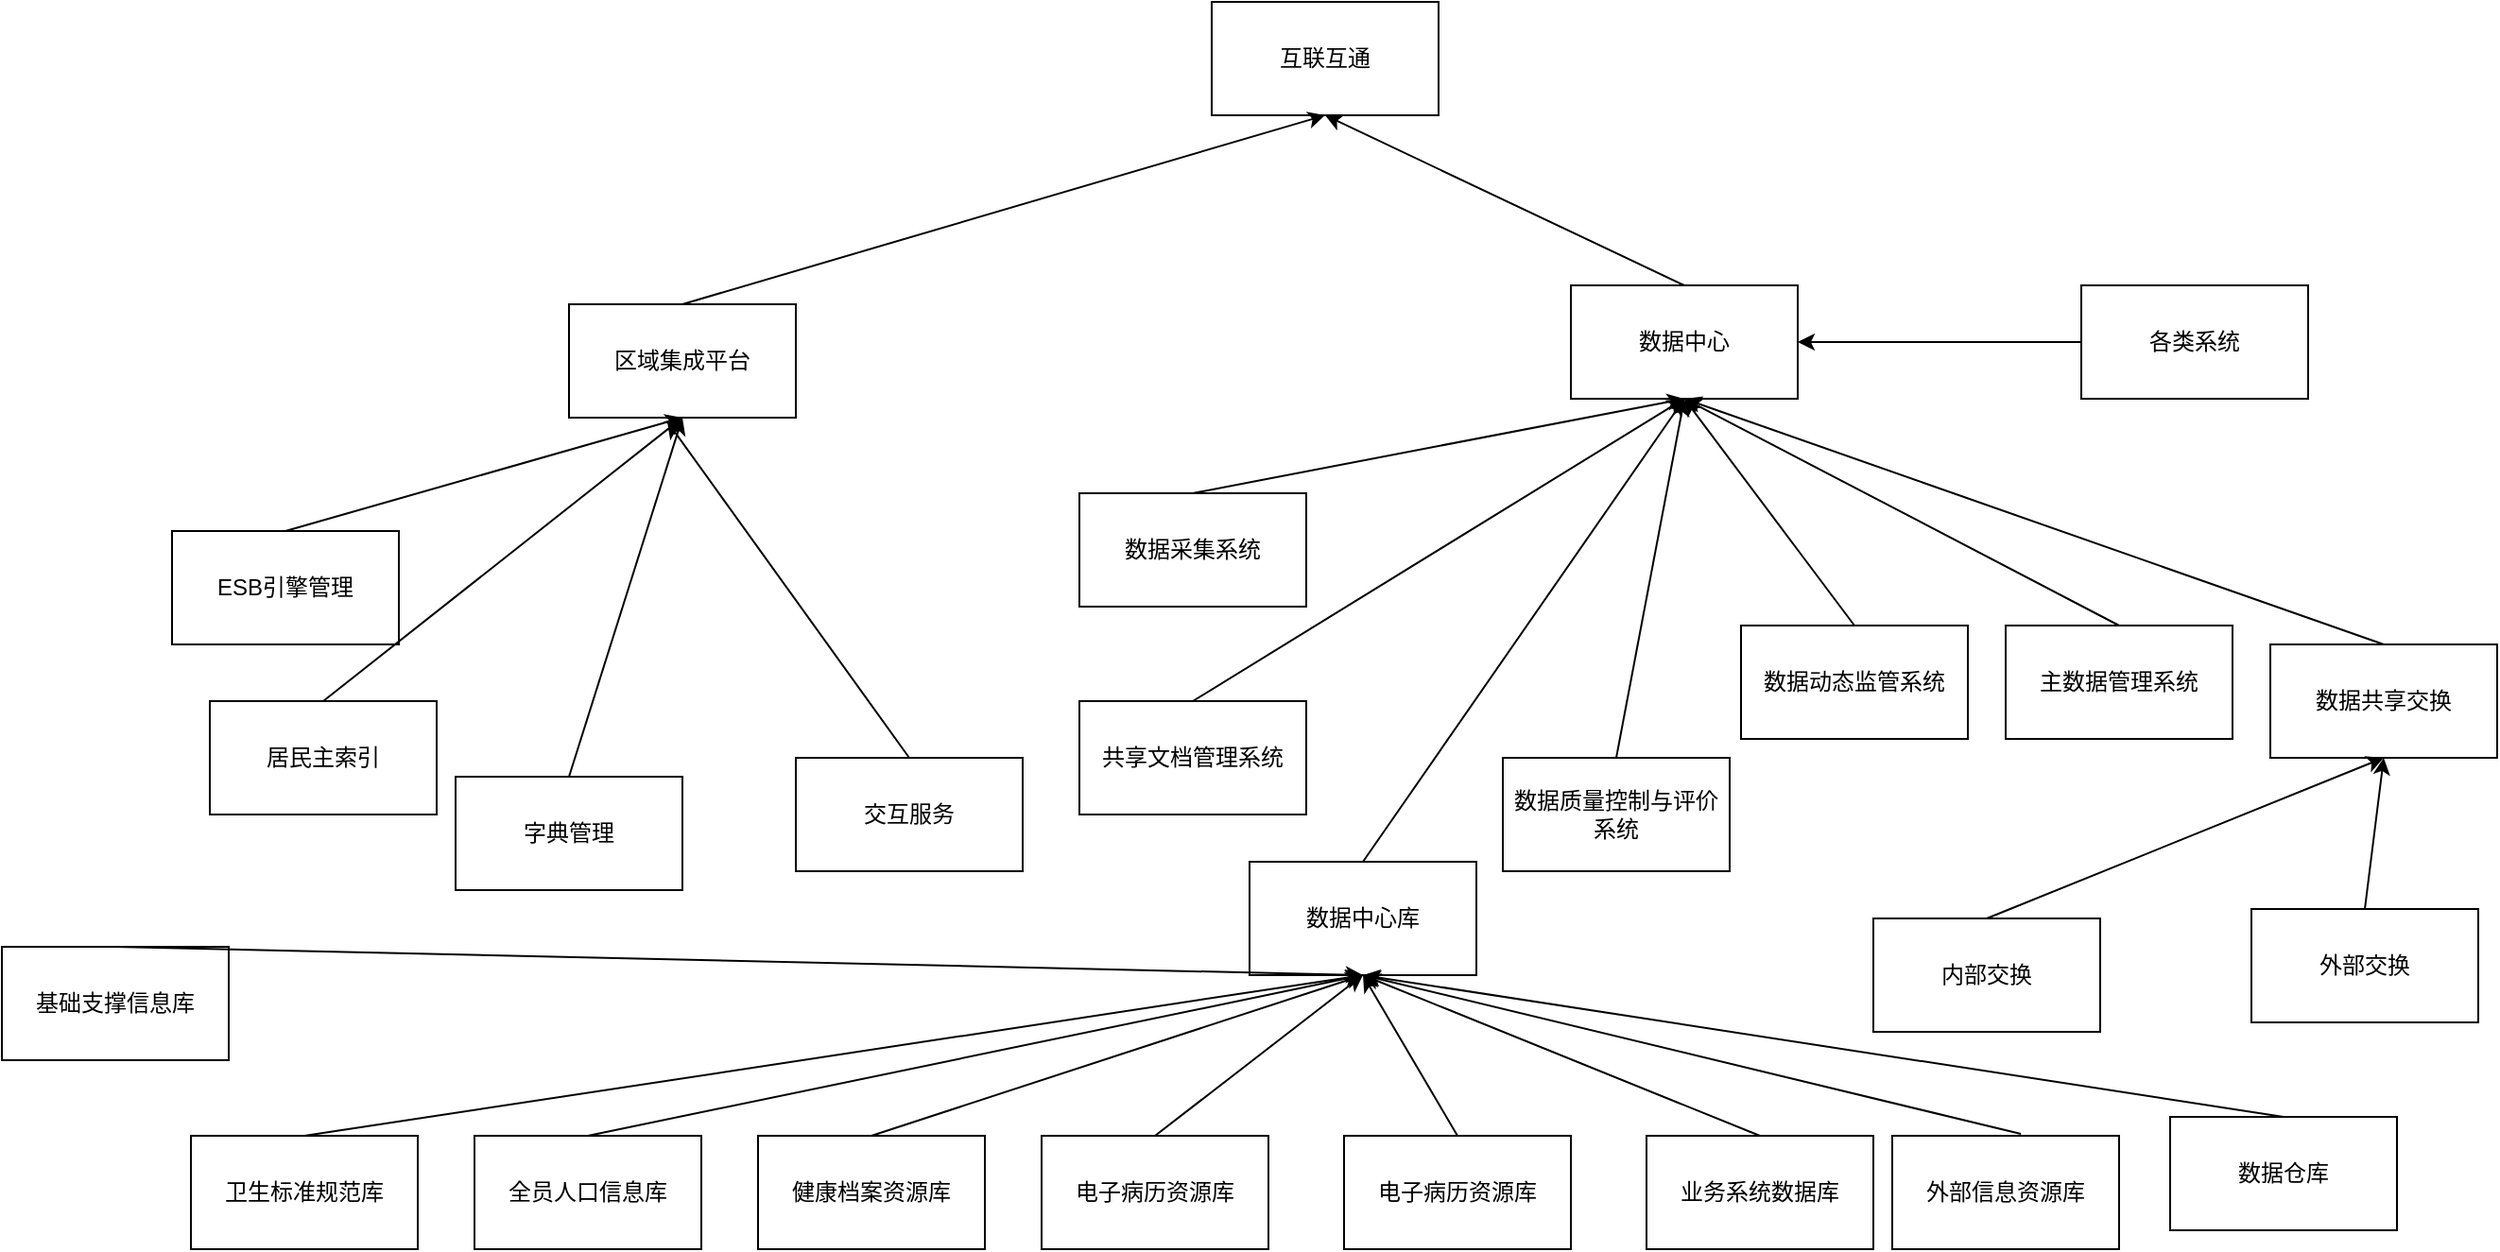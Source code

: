 <mxfile version="14.4.9" type="github">
  <diagram id="SYd-H-9BH7z0QhjCpFqo" name="产品模块">
    <mxGraphModel dx="2249" dy="772" grid="1" gridSize="10" guides="1" tooltips="1" connect="1" arrows="1" fold="1" page="1" pageScale="1" pageWidth="827" pageHeight="1169" math="0" shadow="0">
      <root>
        <mxCell id="0" />
        <mxCell id="1" parent="0" />
        <mxCell id="RpVauSdPVPTsQURA0yTq-1" value="互联互通" style="rounded=0;whiteSpace=wrap;html=1;" vertex="1" parent="1">
          <mxGeometry x="200" y="70" width="120" height="60" as="geometry" />
        </mxCell>
        <mxCell id="RpVauSdPVPTsQURA0yTq-2" value="区域集成平台" style="rounded=0;whiteSpace=wrap;html=1;" vertex="1" parent="1">
          <mxGeometry x="-140" y="230" width="120" height="60" as="geometry" />
        </mxCell>
        <mxCell id="RpVauSdPVPTsQURA0yTq-3" value="" style="endArrow=classic;html=1;exitX=0.5;exitY=0;exitDx=0;exitDy=0;entryX=0.5;entryY=1;entryDx=0;entryDy=0;" edge="1" parent="1" source="RpVauSdPVPTsQURA0yTq-2" target="RpVauSdPVPTsQURA0yTq-1">
          <mxGeometry width="50" height="50" relative="1" as="geometry">
            <mxPoint x="390" y="420" as="sourcePoint" />
            <mxPoint x="440" y="370" as="targetPoint" />
          </mxGeometry>
        </mxCell>
        <mxCell id="RpVauSdPVPTsQURA0yTq-4" value="ESB引擎管理" style="rounded=0;whiteSpace=wrap;html=1;" vertex="1" parent="1">
          <mxGeometry x="-350" y="350" width="120" height="60" as="geometry" />
        </mxCell>
        <mxCell id="RpVauSdPVPTsQURA0yTq-5" value="" style="endArrow=classic;html=1;exitX=0.5;exitY=0;exitDx=0;exitDy=0;entryX=0.5;entryY=1;entryDx=0;entryDy=0;" edge="1" parent="1" source="RpVauSdPVPTsQURA0yTq-4" target="RpVauSdPVPTsQURA0yTq-2">
          <mxGeometry width="50" height="50" relative="1" as="geometry">
            <mxPoint x="390" y="420" as="sourcePoint" />
            <mxPoint x="440" y="370" as="targetPoint" />
          </mxGeometry>
        </mxCell>
        <mxCell id="RpVauSdPVPTsQURA0yTq-6" value="居民主索引" style="rounded=0;whiteSpace=wrap;html=1;" vertex="1" parent="1">
          <mxGeometry x="-330" y="440" width="120" height="60" as="geometry" />
        </mxCell>
        <mxCell id="RpVauSdPVPTsQURA0yTq-7" value="" style="endArrow=classic;html=1;exitX=0.5;exitY=0;exitDx=0;exitDy=0;entryX=0.5;entryY=1;entryDx=0;entryDy=0;" edge="1" parent="1" source="RpVauSdPVPTsQURA0yTq-6" target="RpVauSdPVPTsQURA0yTq-2">
          <mxGeometry width="50" height="50" relative="1" as="geometry">
            <mxPoint x="-30" y="360" as="sourcePoint" />
            <mxPoint x="170" y="290" as="targetPoint" />
          </mxGeometry>
        </mxCell>
        <mxCell id="RpVauSdPVPTsQURA0yTq-8" value="共享文档管理系统" style="rounded=0;whiteSpace=wrap;html=1;" vertex="1" parent="1">
          <mxGeometry x="130" y="440" width="120" height="60" as="geometry" />
        </mxCell>
        <mxCell id="RpVauSdPVPTsQURA0yTq-9" value="" style="endArrow=classic;html=1;exitX=0.5;exitY=0;exitDx=0;exitDy=0;entryX=0.5;entryY=1;entryDx=0;entryDy=0;" edge="1" parent="1" source="RpVauSdPVPTsQURA0yTq-8" target="RpVauSdPVPTsQURA0yTq-14">
          <mxGeometry width="50" height="50" relative="1" as="geometry">
            <mxPoint x="-20" y="360" as="sourcePoint" />
            <mxPoint x="30" y="290" as="targetPoint" />
          </mxGeometry>
        </mxCell>
        <mxCell id="RpVauSdPVPTsQURA0yTq-10" value="字典管理" style="rounded=0;whiteSpace=wrap;html=1;" vertex="1" parent="1">
          <mxGeometry x="-200" y="480" width="120" height="60" as="geometry" />
        </mxCell>
        <mxCell id="RpVauSdPVPTsQURA0yTq-11" value="交互服务" style="rounded=0;whiteSpace=wrap;html=1;" vertex="1" parent="1">
          <mxGeometry x="-20" y="470" width="120" height="60" as="geometry" />
        </mxCell>
        <mxCell id="RpVauSdPVPTsQURA0yTq-12" value="" style="endArrow=classic;html=1;exitX=0.5;exitY=0;exitDx=0;exitDy=0;entryX=0.5;entryY=1;entryDx=0;entryDy=0;" edge="1" parent="1" source="RpVauSdPVPTsQURA0yTq-10" target="RpVauSdPVPTsQURA0yTq-2">
          <mxGeometry width="50" height="50" relative="1" as="geometry">
            <mxPoint x="190" y="360" as="sourcePoint" />
            <mxPoint x="10" y="250" as="targetPoint" />
          </mxGeometry>
        </mxCell>
        <mxCell id="RpVauSdPVPTsQURA0yTq-13" value="" style="endArrow=classic;html=1;exitX=0.5;exitY=0;exitDx=0;exitDy=0;entryX=0.433;entryY=1.033;entryDx=0;entryDy=0;entryPerimeter=0;" edge="1" parent="1" source="RpVauSdPVPTsQURA0yTq-11" target="RpVauSdPVPTsQURA0yTq-2">
          <mxGeometry width="50" height="50" relative="1" as="geometry">
            <mxPoint x="330" y="360" as="sourcePoint" />
            <mxPoint x="30" y="240" as="targetPoint" />
          </mxGeometry>
        </mxCell>
        <mxCell id="RpVauSdPVPTsQURA0yTq-14" value="数据中心" style="rounded=0;whiteSpace=wrap;html=1;" vertex="1" parent="1">
          <mxGeometry x="390" y="220" width="120" height="60" as="geometry" />
        </mxCell>
        <mxCell id="RpVauSdPVPTsQURA0yTq-15" value="" style="endArrow=classic;html=1;exitX=0.5;exitY=0;exitDx=0;exitDy=0;entryX=0.5;entryY=1;entryDx=0;entryDy=0;" edge="1" parent="1" source="RpVauSdPVPTsQURA0yTq-14" target="RpVauSdPVPTsQURA0yTq-1">
          <mxGeometry width="50" height="50" relative="1" as="geometry">
            <mxPoint x="-10" y="250" as="sourcePoint" />
            <mxPoint x="330" y="150" as="targetPoint" />
          </mxGeometry>
        </mxCell>
        <mxCell id="RpVauSdPVPTsQURA0yTq-16" value="数据采集系统" style="rounded=0;whiteSpace=wrap;html=1;" vertex="1" parent="1">
          <mxGeometry x="130" y="330" width="120" height="60" as="geometry" />
        </mxCell>
        <mxCell id="RpVauSdPVPTsQURA0yTq-17" value="" style="endArrow=classic;html=1;exitX=0.5;exitY=0;exitDx=0;exitDy=0;entryX=0.5;entryY=1;entryDx=0;entryDy=0;" edge="1" parent="1" source="RpVauSdPVPTsQURA0yTq-16" target="RpVauSdPVPTsQURA0yTq-14">
          <mxGeometry width="50" height="50" relative="1" as="geometry">
            <mxPoint x="140" y="410" as="sourcePoint" />
            <mxPoint x="-158.04" y="311.98" as="targetPoint" />
          </mxGeometry>
        </mxCell>
        <mxCell id="RpVauSdPVPTsQURA0yTq-18" value="数据质量控制与评价系统" style="rounded=0;whiteSpace=wrap;html=1;" vertex="1" parent="1">
          <mxGeometry x="354" y="470" width="120" height="60" as="geometry" />
        </mxCell>
        <mxCell id="RpVauSdPVPTsQURA0yTq-19" value="数据动态监管系统" style="rounded=0;whiteSpace=wrap;html=1;" vertex="1" parent="1">
          <mxGeometry x="480" y="400" width="120" height="60" as="geometry" />
        </mxCell>
        <mxCell id="RpVauSdPVPTsQURA0yTq-20" value="" style="endArrow=classic;html=1;exitX=0.5;exitY=0;exitDx=0;exitDy=0;entryX=0.5;entryY=1;entryDx=0;entryDy=0;" edge="1" parent="1" source="RpVauSdPVPTsQURA0yTq-18" target="RpVauSdPVPTsQURA0yTq-14">
          <mxGeometry width="50" height="50" relative="1" as="geometry">
            <mxPoint x="270" y="410" as="sourcePoint" />
            <mxPoint x="380" y="310" as="targetPoint" />
          </mxGeometry>
        </mxCell>
        <mxCell id="RpVauSdPVPTsQURA0yTq-21" value="" style="endArrow=classic;html=1;exitX=0.5;exitY=0;exitDx=0;exitDy=0;entryX=0.5;entryY=1;entryDx=0;entryDy=0;" edge="1" parent="1" source="RpVauSdPVPTsQURA0yTq-19" target="RpVauSdPVPTsQURA0yTq-14">
          <mxGeometry width="50" height="50" relative="1" as="geometry">
            <mxPoint x="430" y="410" as="sourcePoint" />
            <mxPoint x="370" y="300" as="targetPoint" />
          </mxGeometry>
        </mxCell>
        <mxCell id="RpVauSdPVPTsQURA0yTq-22" value="主数据管理系统" style="rounded=0;whiteSpace=wrap;html=1;" vertex="1" parent="1">
          <mxGeometry x="620" y="400" width="120" height="60" as="geometry" />
        </mxCell>
        <mxCell id="RpVauSdPVPTsQURA0yTq-23" value="" style="endArrow=classic;html=1;exitX=0.5;exitY=0;exitDx=0;exitDy=0;entryX=0.5;entryY=1;entryDx=0;entryDy=0;" edge="1" parent="1" source="RpVauSdPVPTsQURA0yTq-22" target="RpVauSdPVPTsQURA0yTq-14">
          <mxGeometry width="50" height="50" relative="1" as="geometry">
            <mxPoint x="550" y="410" as="sourcePoint" />
            <mxPoint x="360" y="290" as="targetPoint" />
          </mxGeometry>
        </mxCell>
        <mxCell id="RpVauSdPVPTsQURA0yTq-25" value="数据共享交换" style="rounded=0;whiteSpace=wrap;html=1;" vertex="1" parent="1">
          <mxGeometry x="760" y="410" width="120" height="60" as="geometry" />
        </mxCell>
        <mxCell id="RpVauSdPVPTsQURA0yTq-26" value="" style="endArrow=classic;html=1;exitX=0.5;exitY=0;exitDx=0;exitDy=0;entryX=0.5;entryY=1;entryDx=0;entryDy=0;" edge="1" parent="1" source="RpVauSdPVPTsQURA0yTq-25" target="RpVauSdPVPTsQURA0yTq-14">
          <mxGeometry width="50" height="50" relative="1" as="geometry">
            <mxPoint x="690" y="410" as="sourcePoint" />
            <mxPoint x="460" y="290" as="targetPoint" />
          </mxGeometry>
        </mxCell>
        <mxCell id="RpVauSdPVPTsQURA0yTq-27" value="内部交换" style="rounded=0;whiteSpace=wrap;html=1;" vertex="1" parent="1">
          <mxGeometry x="550" y="555" width="120" height="60" as="geometry" />
        </mxCell>
        <mxCell id="RpVauSdPVPTsQURA0yTq-28" value="外部交换" style="rounded=0;whiteSpace=wrap;html=1;" vertex="1" parent="1">
          <mxGeometry x="750" y="550" width="120" height="60" as="geometry" />
        </mxCell>
        <mxCell id="RpVauSdPVPTsQURA0yTq-29" value="" style="endArrow=classic;html=1;exitX=0.5;exitY=0;exitDx=0;exitDy=0;entryX=0.5;entryY=1;entryDx=0;entryDy=0;" edge="1" parent="1" source="RpVauSdPVPTsQURA0yTq-27" target="RpVauSdPVPTsQURA0yTq-25">
          <mxGeometry width="50" height="50" relative="1" as="geometry">
            <mxPoint x="550" y="410" as="sourcePoint" />
            <mxPoint x="460" y="290" as="targetPoint" />
          </mxGeometry>
        </mxCell>
        <mxCell id="RpVauSdPVPTsQURA0yTq-30" value="" style="endArrow=classic;html=1;exitX=0.5;exitY=0;exitDx=0;exitDy=0;entryX=0.5;entryY=1;entryDx=0;entryDy=0;" edge="1" parent="1" source="RpVauSdPVPTsQURA0yTq-28" target="RpVauSdPVPTsQURA0yTq-25">
          <mxGeometry width="50" height="50" relative="1" as="geometry">
            <mxPoint x="750" y="535" as="sourcePoint" />
            <mxPoint x="850" y="470" as="targetPoint" />
          </mxGeometry>
        </mxCell>
        <mxCell id="RpVauSdPVPTsQURA0yTq-31" value="数据中心库" style="rounded=0;whiteSpace=wrap;html=1;" vertex="1" parent="1">
          <mxGeometry x="220" y="525" width="120" height="60" as="geometry" />
        </mxCell>
        <mxCell id="RpVauSdPVPTsQURA0yTq-32" value="" style="endArrow=classic;html=1;exitX=0.5;exitY=0;exitDx=0;exitDy=0;entryX=0.5;entryY=1;entryDx=0;entryDy=0;" edge="1" parent="1" source="RpVauSdPVPTsQURA0yTq-31" target="RpVauSdPVPTsQURA0yTq-14">
          <mxGeometry width="50" height="50" relative="1" as="geometry">
            <mxPoint x="380" y="420" as="sourcePoint" />
            <mxPoint x="460" y="290" as="targetPoint" />
          </mxGeometry>
        </mxCell>
        <mxCell id="RpVauSdPVPTsQURA0yTq-33" value="基础支撑信息库" style="rounded=0;whiteSpace=wrap;html=1;" vertex="1" parent="1">
          <mxGeometry x="-440" y="570" width="120" height="60" as="geometry" />
        </mxCell>
        <mxCell id="RpVauSdPVPTsQURA0yTq-34" value="" style="endArrow=classic;html=1;exitX=0.5;exitY=0;exitDx=0;exitDy=0;entryX=0.5;entryY=1;entryDx=0;entryDy=0;" edge="1" parent="1" source="RpVauSdPVPTsQURA0yTq-33" target="RpVauSdPVPTsQURA0yTq-31">
          <mxGeometry width="50" height="50" relative="1" as="geometry">
            <mxPoint x="430" y="550" as="sourcePoint" />
            <mxPoint x="350" y="460" as="targetPoint" />
          </mxGeometry>
        </mxCell>
        <mxCell id="RpVauSdPVPTsQURA0yTq-35" value="卫生标准规范库" style="rounded=0;whiteSpace=wrap;html=1;" vertex="1" parent="1">
          <mxGeometry x="-340" y="670" width="120" height="60" as="geometry" />
        </mxCell>
        <mxCell id="RpVauSdPVPTsQURA0yTq-36" value="" style="endArrow=classic;html=1;exitX=0.5;exitY=0;exitDx=0;exitDy=0;entryX=0.5;entryY=1;entryDx=0;entryDy=0;" edge="1" parent="1" source="RpVauSdPVPTsQURA0yTq-35" target="RpVauSdPVPTsQURA0yTq-31">
          <mxGeometry width="50" height="50" relative="1" as="geometry">
            <mxPoint x="90" y="670" as="sourcePoint" />
            <mxPoint x="410" y="570" as="targetPoint" />
          </mxGeometry>
        </mxCell>
        <mxCell id="RpVauSdPVPTsQURA0yTq-37" value="全员人口信息库" style="rounded=0;whiteSpace=wrap;html=1;" vertex="1" parent="1">
          <mxGeometry x="-190" y="670" width="120" height="60" as="geometry" />
        </mxCell>
        <mxCell id="RpVauSdPVPTsQURA0yTq-38" value="" style="endArrow=classic;html=1;exitX=0.5;exitY=0;exitDx=0;exitDy=0;entryX=0.5;entryY=1;entryDx=0;entryDy=0;" edge="1" parent="1" source="RpVauSdPVPTsQURA0yTq-37" target="RpVauSdPVPTsQURA0yTq-31">
          <mxGeometry width="50" height="50" relative="1" as="geometry">
            <mxPoint x="150" y="660" as="sourcePoint" />
            <mxPoint x="364" y="470" as="targetPoint" />
          </mxGeometry>
        </mxCell>
        <mxCell id="RpVauSdPVPTsQURA0yTq-39" value="健康档案资源库" style="rounded=0;whiteSpace=wrap;html=1;" vertex="1" parent="1">
          <mxGeometry x="-40" y="670" width="120" height="60" as="geometry" />
        </mxCell>
        <mxCell id="RpVauSdPVPTsQURA0yTq-40" value="" style="endArrow=classic;html=1;exitX=0.5;exitY=0;exitDx=0;exitDy=0;entryX=0.5;entryY=1;entryDx=0;entryDy=0;" edge="1" parent="1" source="RpVauSdPVPTsQURA0yTq-39" target="RpVauSdPVPTsQURA0yTq-31">
          <mxGeometry width="50" height="50" relative="1" as="geometry">
            <mxPoint x="160" y="660" as="sourcePoint" />
            <mxPoint x="364" y="470" as="targetPoint" />
          </mxGeometry>
        </mxCell>
        <mxCell id="RpVauSdPVPTsQURA0yTq-41" value="电子病历资源库" style="rounded=0;whiteSpace=wrap;html=1;" vertex="1" parent="1">
          <mxGeometry x="110" y="670" width="120" height="60" as="geometry" />
        </mxCell>
        <mxCell id="RpVauSdPVPTsQURA0yTq-42" value="" style="endArrow=classic;html=1;exitX=0.5;exitY=0;exitDx=0;exitDy=0;entryX=0.5;entryY=1;entryDx=0;entryDy=0;" edge="1" parent="1" source="RpVauSdPVPTsQURA0yTq-41" target="RpVauSdPVPTsQURA0yTq-31">
          <mxGeometry width="50" height="50" relative="1" as="geometry">
            <mxPoint x="310" y="660" as="sourcePoint" />
            <mxPoint x="420" y="570" as="targetPoint" />
          </mxGeometry>
        </mxCell>
        <mxCell id="RpVauSdPVPTsQURA0yTq-44" value="电子病历资源库" style="rounded=0;whiteSpace=wrap;html=1;" vertex="1" parent="1">
          <mxGeometry x="270" y="670" width="120" height="60" as="geometry" />
        </mxCell>
        <mxCell id="RpVauSdPVPTsQURA0yTq-45" value="" style="endArrow=classic;html=1;exitX=0.5;exitY=0;exitDx=0;exitDy=0;entryX=0.5;entryY=1;entryDx=0;entryDy=0;" edge="1" parent="1" source="RpVauSdPVPTsQURA0yTq-44" target="RpVauSdPVPTsQURA0yTq-31">
          <mxGeometry width="50" height="50" relative="1" as="geometry">
            <mxPoint x="460" y="660" as="sourcePoint" />
            <mxPoint x="400" y="590" as="targetPoint" />
          </mxGeometry>
        </mxCell>
        <mxCell id="RpVauSdPVPTsQURA0yTq-46" value="业务系统数据库" style="rounded=0;whiteSpace=wrap;html=1;" vertex="1" parent="1">
          <mxGeometry x="430" y="670" width="120" height="60" as="geometry" />
        </mxCell>
        <mxCell id="RpVauSdPVPTsQURA0yTq-47" value="" style="endArrow=classic;html=1;exitX=0.5;exitY=0;exitDx=0;exitDy=0;entryX=0.5;entryY=1;entryDx=0;entryDy=0;" edge="1" parent="1" source="RpVauSdPVPTsQURA0yTq-46" target="RpVauSdPVPTsQURA0yTq-31">
          <mxGeometry width="50" height="50" relative="1" as="geometry">
            <mxPoint x="480" y="680" as="sourcePoint" />
            <mxPoint x="370" y="580" as="targetPoint" />
          </mxGeometry>
        </mxCell>
        <mxCell id="RpVauSdPVPTsQURA0yTq-48" value="外部信息资源库" style="rounded=0;whiteSpace=wrap;html=1;" vertex="1" parent="1">
          <mxGeometry x="560" y="670" width="120" height="60" as="geometry" />
        </mxCell>
        <mxCell id="RpVauSdPVPTsQURA0yTq-49" value="" style="endArrow=classic;html=1;exitX=0.567;exitY=-0.017;exitDx=0;exitDy=0;entryX=0.5;entryY=1;entryDx=0;entryDy=0;exitPerimeter=0;" edge="1" parent="1" source="RpVauSdPVPTsQURA0yTq-48" target="RpVauSdPVPTsQURA0yTq-31">
          <mxGeometry width="50" height="50" relative="1" as="geometry">
            <mxPoint x="640" y="680" as="sourcePoint" />
            <mxPoint x="380" y="580" as="targetPoint" />
          </mxGeometry>
        </mxCell>
        <mxCell id="RpVauSdPVPTsQURA0yTq-50" value="数据仓库" style="rounded=0;whiteSpace=wrap;html=1;" vertex="1" parent="1">
          <mxGeometry x="707" y="660" width="120" height="60" as="geometry" />
        </mxCell>
        <mxCell id="RpVauSdPVPTsQURA0yTq-51" value="" style="endArrow=classic;html=1;exitX=0.5;exitY=0;exitDx=0;exitDy=0;entryX=0.5;entryY=1;entryDx=0;entryDy=0;" edge="1" parent="1" source="RpVauSdPVPTsQURA0yTq-50" target="RpVauSdPVPTsQURA0yTq-31">
          <mxGeometry width="50" height="50" relative="1" as="geometry">
            <mxPoint x="638.04" y="678.98" as="sourcePoint" />
            <mxPoint x="170" y="595" as="targetPoint" />
          </mxGeometry>
        </mxCell>
        <mxCell id="RpVauSdPVPTsQURA0yTq-52" value="各类系统" style="rounded=0;whiteSpace=wrap;html=1;" vertex="1" parent="1">
          <mxGeometry x="660" y="220" width="120" height="60" as="geometry" />
        </mxCell>
        <mxCell id="RpVauSdPVPTsQURA0yTq-53" value="" style="endArrow=classic;html=1;exitX=0;exitY=0.5;exitDx=0;exitDy=0;entryX=1;entryY=0.5;entryDx=0;entryDy=0;" edge="1" parent="1" source="RpVauSdPVPTsQURA0yTq-52" target="RpVauSdPVPTsQURA0yTq-14">
          <mxGeometry width="50" height="50" relative="1" as="geometry">
            <mxPoint x="830" y="420" as="sourcePoint" />
            <mxPoint x="460" y="290" as="targetPoint" />
          </mxGeometry>
        </mxCell>
      </root>
    </mxGraphModel>
  </diagram>
</mxfile>
